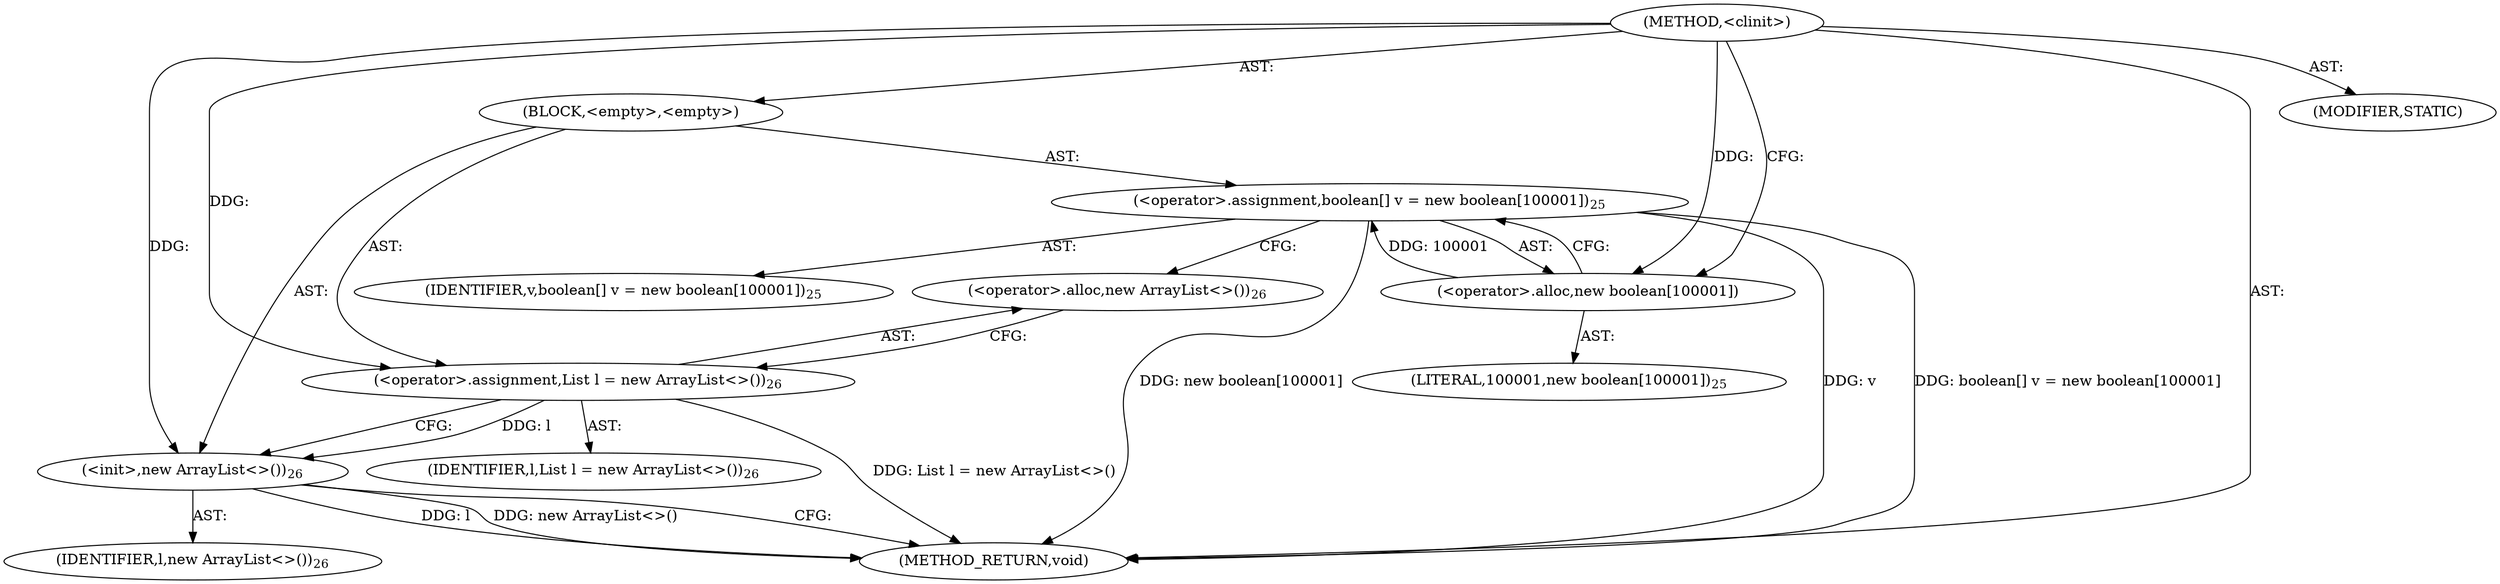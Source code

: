 digraph "&lt;clinit&gt;" {  
"91" [label = <(METHOD,&lt;clinit&gt;)> ]
"92" [label = <(BLOCK,&lt;empty&gt;,&lt;empty&gt;)> ]
"93" [label = <(&lt;operator&gt;.assignment,boolean[] v = new boolean[100001])<SUB>25</SUB>> ]
"94" [label = <(IDENTIFIER,v,boolean[] v = new boolean[100001])<SUB>25</SUB>> ]
"95" [label = <(&lt;operator&gt;.alloc,new boolean[100001])> ]
"96" [label = <(LITERAL,100001,new boolean[100001])<SUB>25</SUB>> ]
"97" [label = <(&lt;operator&gt;.assignment,List l = new ArrayList&lt;&gt;())<SUB>26</SUB>> ]
"98" [label = <(IDENTIFIER,l,List l = new ArrayList&lt;&gt;())<SUB>26</SUB>> ]
"99" [label = <(&lt;operator&gt;.alloc,new ArrayList&lt;&gt;())<SUB>26</SUB>> ]
"100" [label = <(&lt;init&gt;,new ArrayList&lt;&gt;())<SUB>26</SUB>> ]
"9" [label = <(IDENTIFIER,l,new ArrayList&lt;&gt;())<SUB>26</SUB>> ]
"101" [label = <(MODIFIER,STATIC)> ]
"102" [label = <(METHOD_RETURN,void)> ]
  "91" -> "92"  [ label = "AST: "] 
  "91" -> "101"  [ label = "AST: "] 
  "91" -> "102"  [ label = "AST: "] 
  "92" -> "93"  [ label = "AST: "] 
  "92" -> "97"  [ label = "AST: "] 
  "92" -> "100"  [ label = "AST: "] 
  "93" -> "94"  [ label = "AST: "] 
  "93" -> "95"  [ label = "AST: "] 
  "95" -> "96"  [ label = "AST: "] 
  "97" -> "98"  [ label = "AST: "] 
  "97" -> "99"  [ label = "AST: "] 
  "100" -> "9"  [ label = "AST: "] 
  "93" -> "99"  [ label = "CFG: "] 
  "97" -> "100"  [ label = "CFG: "] 
  "100" -> "102"  [ label = "CFG: "] 
  "95" -> "93"  [ label = "CFG: "] 
  "99" -> "97"  [ label = "CFG: "] 
  "91" -> "95"  [ label = "CFG: "] 
  "93" -> "102"  [ label = "DDG: new boolean[100001]"] 
  "93" -> "102"  [ label = "DDG: boolean[] v = new boolean[100001]"] 
  "97" -> "102"  [ label = "DDG: List l = new ArrayList&lt;&gt;()"] 
  "100" -> "102"  [ label = "DDG: l"] 
  "100" -> "102"  [ label = "DDG: new ArrayList&lt;&gt;()"] 
  "93" -> "102"  [ label = "DDG: v"] 
  "95" -> "93"  [ label = "DDG: 100001"] 
  "91" -> "97"  [ label = "DDG: "] 
  "97" -> "100"  [ label = "DDG: l"] 
  "91" -> "100"  [ label = "DDG: "] 
  "91" -> "95"  [ label = "DDG: "] 
}
